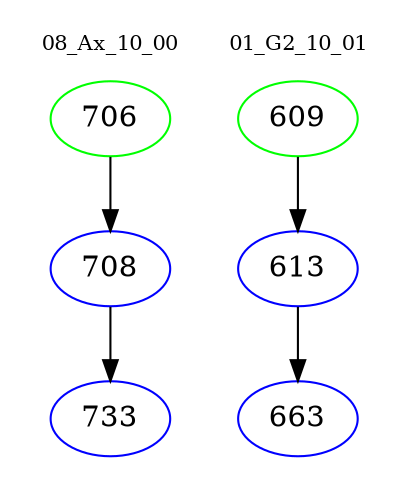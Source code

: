 digraph{
subgraph cluster_0 {
color = white
label = "08_Ax_10_00";
fontsize=10;
T0_706 [label="706", color="green"]
T0_706 -> T0_708 [color="black"]
T0_708 [label="708", color="blue"]
T0_708 -> T0_733 [color="black"]
T0_733 [label="733", color="blue"]
}
subgraph cluster_1 {
color = white
label = "01_G2_10_01";
fontsize=10;
T1_609 [label="609", color="green"]
T1_609 -> T1_613 [color="black"]
T1_613 [label="613", color="blue"]
T1_613 -> T1_663 [color="black"]
T1_663 [label="663", color="blue"]
}
}
